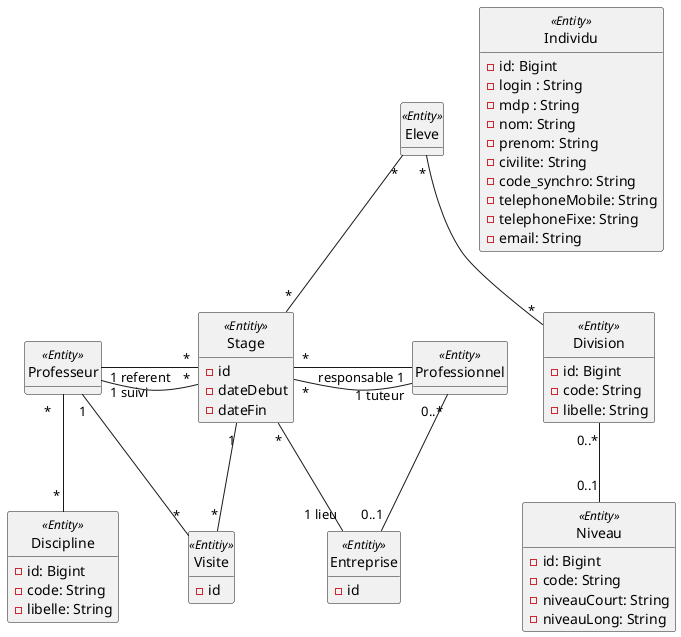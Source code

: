 @startuml

class Individu << Entity >> {
  - id: Bigint
  - login : String
  - mdp : String
  - nom: String
  - prenom: String
  - civilite: String
  - code_synchro: String
  - telephoneMobile: String
  - telephoneFixe: String
  - email: String
  + getters() et setters()
  + equals()
  + hashCode()
  + toString()
}


class Eleve << Entity >> {
   + getters() et setters()
   + equals()
   + hashCode()
   + toString()
}


class Professeur << Entity >> {
   + getters() et setters()
   + equals()
   + hashCode()
   + toString()
}


class Professionnel << Entity >> {
   + getters() et setters()
   + equals()
   + hashCode()
   + toString()
}

class Division << Entity >> {
   - id: Bigint
   - code: String
   - libelle: String
   + getters() et setters()
   + equals()
   + hashCode()
   + toString()
}

class Niveau << Entity >> {
   - id: Bigint
   - code: String
   - niveauCourt: String
   - niveauLong: String
   + getters() et setters()
   + equals()
   + hashCode()
   + toString()
}

class Discipline << Entity >> {
   - id: Bigint
   - code: String
   - libelle: String
   + getters() et setters()
   + equals()
   + hashCode()
   + toString()
}


class Stage << Entitiy >> {
   - id
   - dateDebut
   - dateFin
   + getters() et setters()
   + equals()
   + hashCode()
   + toString()
}

class Entreprise << Entitiy >> {
   - id
   + getters() et setters()
   + equals()
   + hashCode()
   + toString()
}

class Visite << Entitiy >> {
   - id
   + getters() et setters()
   + equals()
   + hashCode()
   + toString()
}


hide circle
hide methods
Eleve  "*" -- "*" Stage

Stage "*" -left-- "1 referent" Professeur : "                  "
Stage "*" -- "1 suivi" Professeur : "   "
Stage "*" -right--- "responsable 1" Professionnel :"                        "
Stage "*" -- "1 tuteur" Professionnel:"  "
Stage "*" -- "1 lieu" Entreprise:"  "
Stage "1" -- "*" Visite
Professeur "1" -- "*" Visite
Professeur " *   " -- " * " Discipline
Division "0..*" -- "0..1" Niveau
Eleve "*" -- "*" Division
Professionnel "0..*" -- "0..1" Entreprise
@enduml

